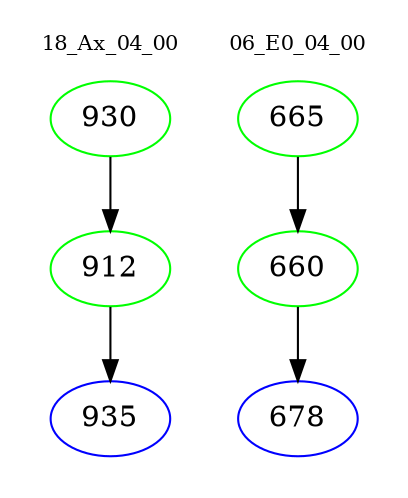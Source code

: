 digraph{
subgraph cluster_0 {
color = white
label = "18_Ax_04_00";
fontsize=10;
T0_930 [label="930", color="green"]
T0_930 -> T0_912 [color="black"]
T0_912 [label="912", color="green"]
T0_912 -> T0_935 [color="black"]
T0_935 [label="935", color="blue"]
}
subgraph cluster_1 {
color = white
label = "06_E0_04_00";
fontsize=10;
T1_665 [label="665", color="green"]
T1_665 -> T1_660 [color="black"]
T1_660 [label="660", color="green"]
T1_660 -> T1_678 [color="black"]
T1_678 [label="678", color="blue"]
}
}
